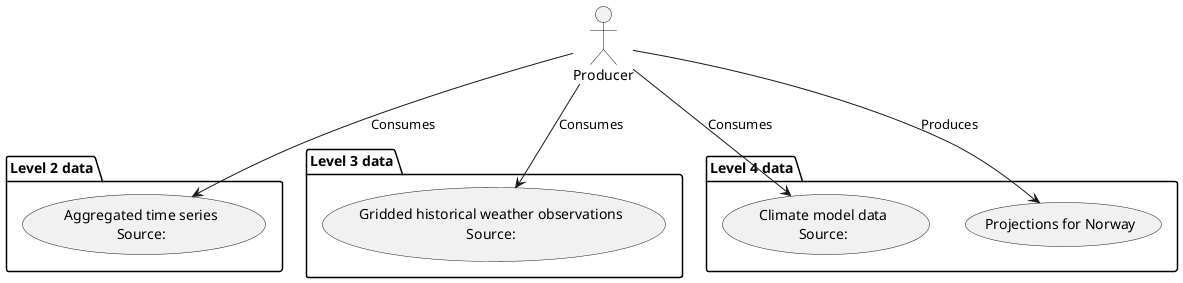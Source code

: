 @startuml

package "Level 2 data" as L2 {
  (Aggregated time series\nSource:) as (CD2)
}
package "Level 3 data" as L3 {
  (Gridded historical weather observations\nSource:) as (CD3)
}

package "Level 4 data" as L4 {
  (Climate model data\nSource:) as (CD4)
  (Projections for Norway) as NK 
}

actor "Producer" as Producer

Producer --> (CD2) : Consumes
Producer --> (CD3) : Consumes
Producer --> (CD4) : Consumes
Producer --> (NK)  : Produces

@enduml
